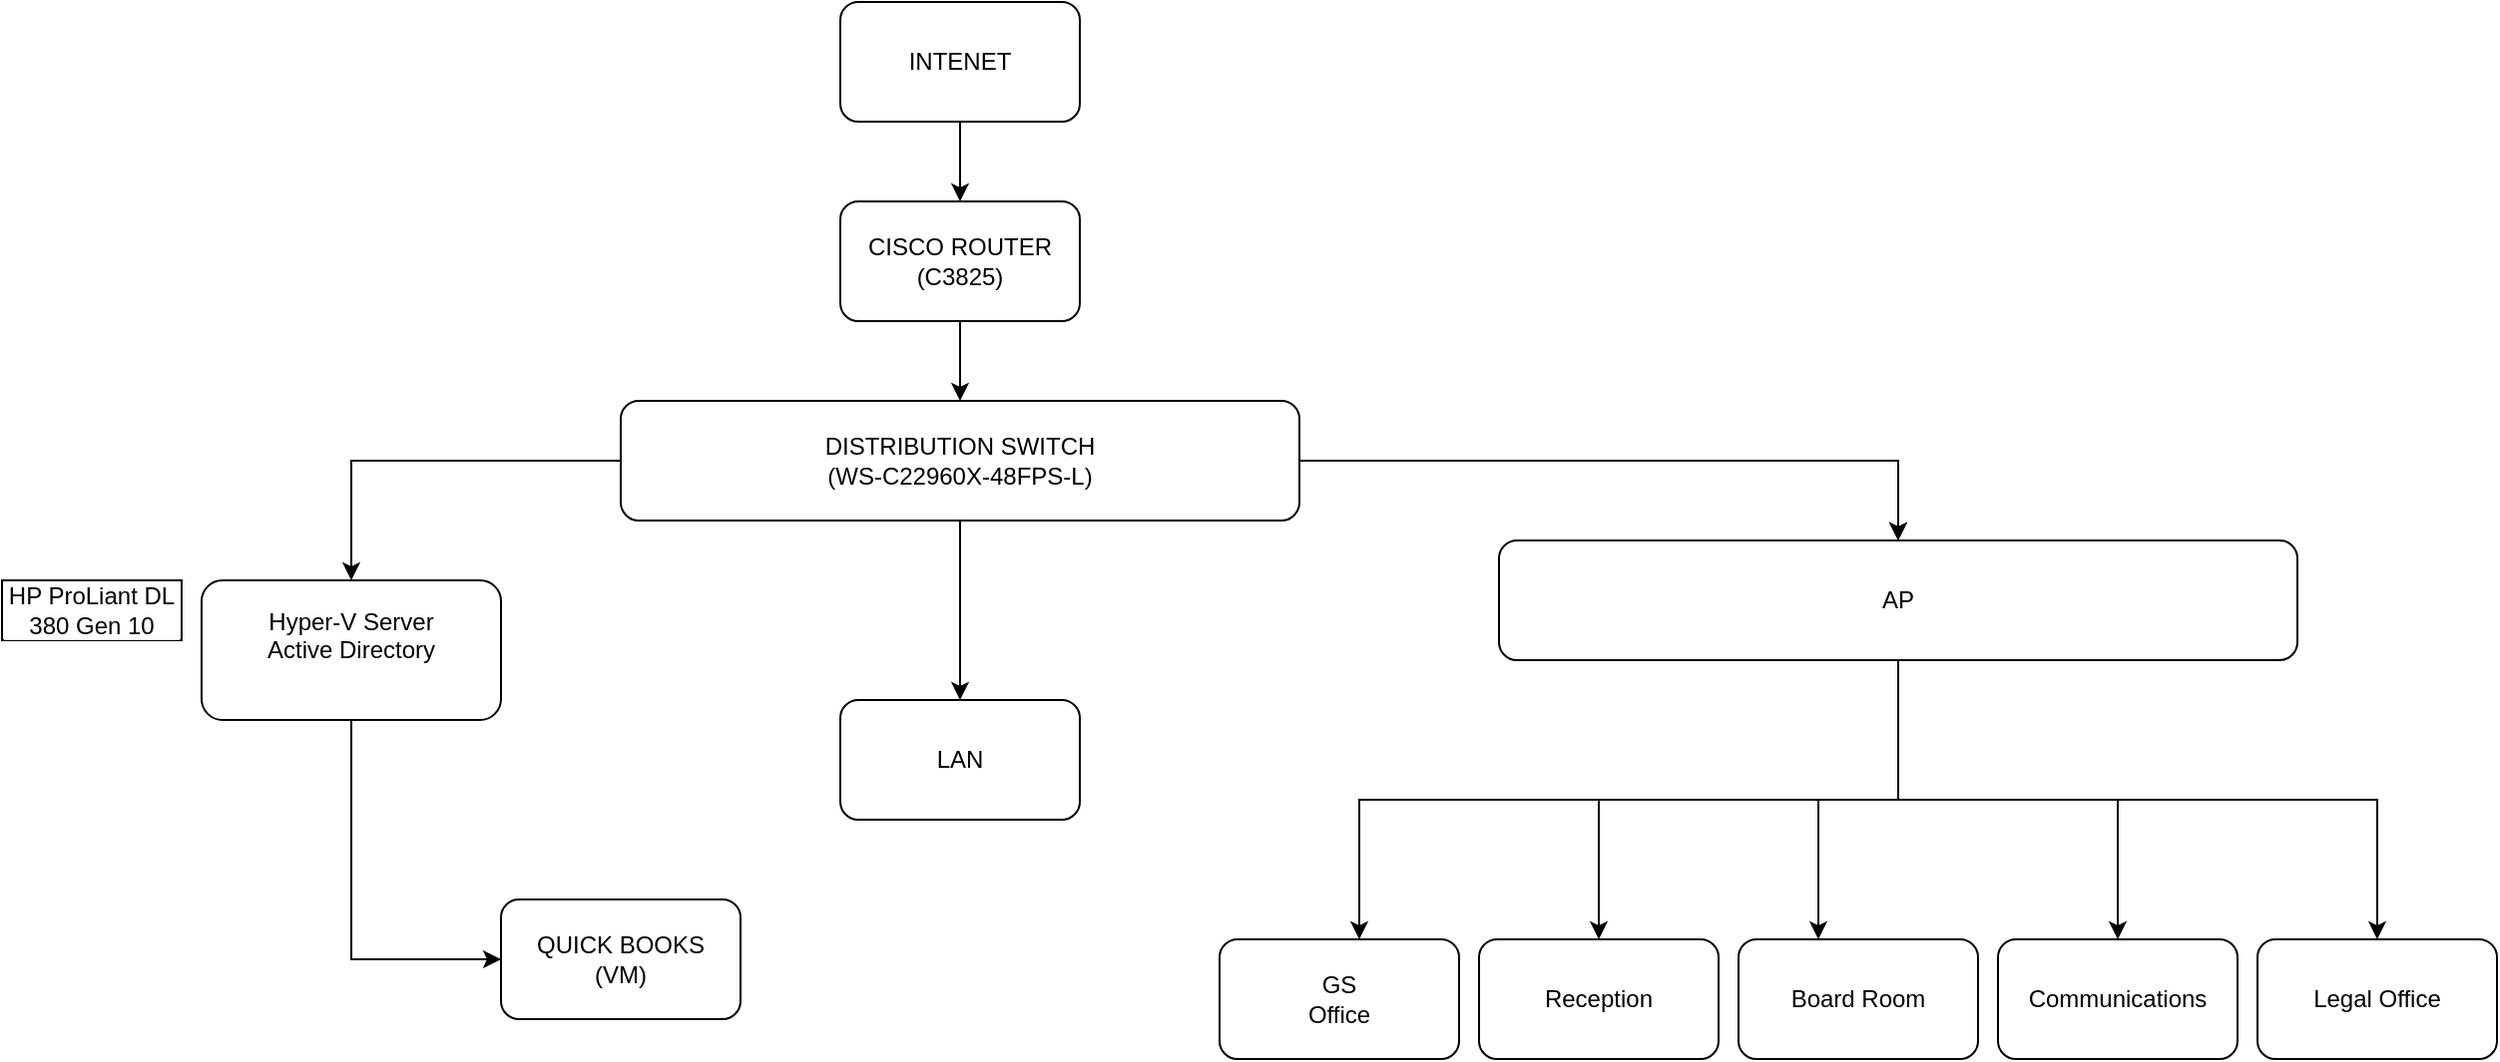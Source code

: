 <mxfile version="27.0.3">
  <diagram name="Page-1" id="FCiGR7SA0KtyH5cxzZ9L">
    <mxGraphModel dx="1636" dy="451" grid="1" gridSize="10" guides="1" tooltips="1" connect="1" arrows="1" fold="1" page="1" pageScale="1" pageWidth="850" pageHeight="1100" math="0" shadow="0">
      <root>
        <mxCell id="0" />
        <mxCell id="1" parent="0" />
        <mxCell id="k5pUPagfCENTA0EcS7Cd-3" value="" style="edgeStyle=orthogonalEdgeStyle;rounded=0;orthogonalLoop=1;jettySize=auto;html=1;shadow=0;fontColor=light-dark(#000000,#000000);labelBackgroundColor=light-dark(#FFFFFF,#FFFFFF);strokeColor=light-dark(#000000,#000000);" parent="1" source="k5pUPagfCENTA0EcS7Cd-1" target="k5pUPagfCENTA0EcS7Cd-2" edge="1">
          <mxGeometry relative="1" as="geometry" />
        </mxCell>
        <mxCell id="k5pUPagfCENTA0EcS7Cd-1" value="INTENET" style="rounded=1;whiteSpace=wrap;html=1;shadow=0;fillColor=light-dark(#FFFFFF,#FFFFFF);fontColor=light-dark(#000000,#000000);labelBackgroundColor=light-dark(#FFFFFF,#FFFFFF);strokeColor=light-dark(#000000,#000000);" parent="1" vertex="1">
          <mxGeometry x="360" y="40" width="120" height="60" as="geometry" />
        </mxCell>
        <mxCell id="k5pUPagfCENTA0EcS7Cd-5" value="" style="edgeStyle=orthogonalEdgeStyle;rounded=0;orthogonalLoop=1;jettySize=auto;html=1;shadow=0;fontColor=light-dark(#000000,#000000);labelBackgroundColor=light-dark(#FFFFFF,#FFFFFF);strokeColor=light-dark(#000000,#000000);" parent="1" source="k5pUPagfCENTA0EcS7Cd-2" target="k5pUPagfCENTA0EcS7Cd-4" edge="1">
          <mxGeometry relative="1" as="geometry" />
        </mxCell>
        <mxCell id="k5pUPagfCENTA0EcS7Cd-2" value="CISCO ROUTER&lt;div&gt;(C3825)&lt;/div&gt;" style="whiteSpace=wrap;html=1;rounded=1;shadow=0;fontColor=light-dark(#000000,#000000);labelBackgroundColor=light-dark(#FFFFFF,#FFFFFF);strokeColor=light-dark(#000000,#000000);fillColor=light-dark(#FFFFFF,#FFFFFF);" parent="1" vertex="1">
          <mxGeometry x="360" y="140" width="120" height="60" as="geometry" />
        </mxCell>
        <mxCell id="k5pUPagfCENTA0EcS7Cd-11" value="" style="edgeStyle=orthogonalEdgeStyle;rounded=0;orthogonalLoop=1;jettySize=auto;html=1;shadow=0;fontColor=light-dark(#000000,#000000);labelBackgroundColor=light-dark(#FFFFFF,#FFFFFF);strokeColor=light-dark(#000000,#000000);" parent="1" source="k5pUPagfCENTA0EcS7Cd-4" target="k5pUPagfCENTA0EcS7Cd-10" edge="1">
          <mxGeometry relative="1" as="geometry" />
        </mxCell>
        <mxCell id="k5pUPagfCENTA0EcS7Cd-13" value="" style="edgeStyle=orthogonalEdgeStyle;rounded=0;orthogonalLoop=1;jettySize=auto;html=1;shadow=0;fontColor=light-dark(#000000,#000000);labelBackgroundColor=light-dark(#FFFFFF,#FFFFFF);strokeColor=light-dark(#000000,#000000);" parent="1" source="k5pUPagfCENTA0EcS7Cd-4" target="k5pUPagfCENTA0EcS7Cd-12" edge="1">
          <mxGeometry relative="1" as="geometry" />
        </mxCell>
        <mxCell id="k5pUPagfCENTA0EcS7Cd-14" value="" style="edgeStyle=orthogonalEdgeStyle;rounded=0;orthogonalLoop=1;jettySize=auto;html=1;shadow=0;fontColor=light-dark(#000000,#000000);labelBackgroundColor=light-dark(#FFFFFF,#FFFFFF);strokeColor=light-dark(#000000,#000000);" parent="1" source="k5pUPagfCENTA0EcS7Cd-4" target="k5pUPagfCENTA0EcS7Cd-12" edge="1">
          <mxGeometry relative="1" as="geometry" />
        </mxCell>
        <mxCell id="k5pUPagfCENTA0EcS7Cd-16" value="" style="edgeStyle=orthogonalEdgeStyle;rounded=0;orthogonalLoop=1;jettySize=auto;html=1;shadow=0;fontColor=light-dark(#000000,#000000);labelBackgroundColor=light-dark(#FFFFFF,#FFFFFF);strokeColor=light-dark(#000000,#000000);" parent="1" source="k5pUPagfCENTA0EcS7Cd-4" target="k5pUPagfCENTA0EcS7Cd-15" edge="1">
          <mxGeometry relative="1" as="geometry" />
        </mxCell>
        <mxCell id="k5pUPagfCENTA0EcS7Cd-4" value="DISTRIBUTION SWITCH&lt;div&gt;(WS-C22960X-48FPS-L)&lt;/div&gt;" style="whiteSpace=wrap;html=1;rounded=1;shadow=0;fontColor=light-dark(#000000,#000000);labelBackgroundColor=light-dark(#FFFFFF,#FFFFFF);strokeColor=light-dark(#000000,#000000);fillColor=light-dark(#FFFFFF,#FFFFFF);" parent="1" vertex="1">
          <mxGeometry x="250" y="240" width="340" height="60" as="geometry" />
        </mxCell>
        <mxCell id="k5pUPagfCENTA0EcS7Cd-18" value="" style="edgeStyle=orthogonalEdgeStyle;rounded=0;orthogonalLoop=1;jettySize=auto;html=1;shadow=0;fontColor=light-dark(#000000,#000000);labelBackgroundColor=light-dark(#FFFFFF,#FFFFFF);strokeColor=light-dark(#000000,#000000);" parent="1" source="k5pUPagfCENTA0EcS7Cd-10" target="k5pUPagfCENTA0EcS7Cd-17" edge="1">
          <mxGeometry relative="1" as="geometry">
            <Array as="points">
              <mxPoint x="115" y="520" />
            </Array>
          </mxGeometry>
        </mxCell>
        <mxCell id="k5pUPagfCENTA0EcS7Cd-10" value="Hyper-V Server&lt;div&gt;Active Directory&lt;/div&gt;&lt;div&gt;&lt;br&gt;&lt;/div&gt;" style="whiteSpace=wrap;html=1;rounded=1;shadow=0;fontColor=light-dark(#000000,#000000);labelBackgroundColor=light-dark(#FFFFFF,#FFFFFF);strokeColor=light-dark(#000000,#000000);fillColor=light-dark(#FFFFFF,#FFFFFF);" parent="1" vertex="1">
          <mxGeometry x="40" y="330" width="150" height="70" as="geometry" />
        </mxCell>
        <mxCell id="k5pUPagfCENTA0EcS7Cd-22" value="" style="edgeStyle=orthogonalEdgeStyle;rounded=0;orthogonalLoop=1;jettySize=auto;html=1;shadow=0;fontColor=light-dark(#000000,#000000);labelBackgroundColor=light-dark(#FFFFFF,#FFFFFF);strokeColor=light-dark(#000000,#000000);" parent="1" source="k5pUPagfCENTA0EcS7Cd-12" target="k5pUPagfCENTA0EcS7Cd-21" edge="1">
          <mxGeometry relative="1" as="geometry">
            <Array as="points">
              <mxPoint x="890" y="440" />
              <mxPoint x="620" y="440" />
            </Array>
          </mxGeometry>
        </mxCell>
        <mxCell id="k5pUPagfCENTA0EcS7Cd-24" value="" style="edgeStyle=orthogonalEdgeStyle;rounded=0;orthogonalLoop=1;jettySize=auto;html=1;shadow=0;fontColor=light-dark(#000000,#000000);labelBackgroundColor=light-dark(#FFFFFF,#FFFFFF);strokeColor=light-dark(#000000,#000000);" parent="1" source="k5pUPagfCENTA0EcS7Cd-12" target="k5pUPagfCENTA0EcS7Cd-23" edge="1">
          <mxGeometry relative="1" as="geometry">
            <Array as="points">
              <mxPoint x="890" y="440" />
              <mxPoint x="740" y="440" />
            </Array>
          </mxGeometry>
        </mxCell>
        <mxCell id="k5pUPagfCENTA0EcS7Cd-26" value="" style="edgeStyle=orthogonalEdgeStyle;rounded=0;orthogonalLoop=1;jettySize=auto;html=1;shadow=0;fontColor=light-dark(#000000,#000000);labelBackgroundColor=light-dark(#FFFFFF,#FFFFFF);strokeColor=light-dark(#000000,#000000);" parent="1" source="k5pUPagfCENTA0EcS7Cd-12" target="k5pUPagfCENTA0EcS7Cd-25" edge="1">
          <mxGeometry relative="1" as="geometry" />
        </mxCell>
        <mxCell id="k5pUPagfCENTA0EcS7Cd-28" value="" style="edgeStyle=orthogonalEdgeStyle;rounded=0;orthogonalLoop=1;jettySize=auto;html=1;shadow=0;fontColor=light-dark(#000000,#000000);labelBackgroundColor=light-dark(#FFFFFF,#FFFFFF);strokeColor=light-dark(#000000,#000000);" parent="1" source="k5pUPagfCENTA0EcS7Cd-12" target="k5pUPagfCENTA0EcS7Cd-27" edge="1">
          <mxGeometry relative="1" as="geometry" />
        </mxCell>
        <mxCell id="k5pUPagfCENTA0EcS7Cd-30" value="" style="edgeStyle=orthogonalEdgeStyle;rounded=0;orthogonalLoop=1;jettySize=auto;html=1;shadow=0;fontColor=light-dark(#000000,#000000);labelBackgroundColor=light-dark(#FFFFFF,#FFFFFF);strokeColor=light-dark(#000000,#000000);" parent="1" source="k5pUPagfCENTA0EcS7Cd-12" target="k5pUPagfCENTA0EcS7Cd-29" edge="1">
          <mxGeometry relative="1" as="geometry">
            <Array as="points">
              <mxPoint x="890" y="440" />
              <mxPoint x="850" y="440" />
            </Array>
          </mxGeometry>
        </mxCell>
        <mxCell id="k5pUPagfCENTA0EcS7Cd-12" value="AP" style="whiteSpace=wrap;html=1;rounded=1;fillColor=light-dark(#FFFFFF,#FFFFFF);fontColor=light-dark(#000000,#000000);shadow=0;labelBackgroundColor=light-dark(#FFFFFF,#FFFFFF);strokeColor=light-dark(#000000,#000000);" parent="1" vertex="1">
          <mxGeometry x="690" y="310" width="400" height="60" as="geometry" />
        </mxCell>
        <mxCell id="k5pUPagfCENTA0EcS7Cd-15" value="LAN" style="whiteSpace=wrap;html=1;rounded=1;shadow=0;fontColor=light-dark(#000000,#000000);labelBackgroundColor=light-dark(#FFFFFF,#FFFFFF);strokeColor=light-dark(#000000,#000000);fillColor=light-dark(#FFFFFF,#FFFFFF);" parent="1" vertex="1">
          <mxGeometry x="360" y="390" width="120" height="60" as="geometry" />
        </mxCell>
        <mxCell id="k5pUPagfCENTA0EcS7Cd-17" value="QUICK BOOKS&lt;div&gt;(VM)&lt;/div&gt;" style="whiteSpace=wrap;html=1;rounded=1;shadow=0;fontColor=light-dark(#000000,#000000);labelBackgroundColor=light-dark(#FFFFFF,#FFFFFF);strokeColor=light-dark(#000000,#000000);fillColor=light-dark(#FFFFFF,#FFFFFF);" parent="1" vertex="1">
          <mxGeometry x="190" y="490" width="120" height="60" as="geometry" />
        </mxCell>
        <mxCell id="k5pUPagfCENTA0EcS7Cd-20" value="HP ProLiant DL 380 Gen 10" style="text;html=1;align=center;verticalAlign=middle;whiteSpace=wrap;rounded=0;shadow=0;fontColor=light-dark(#000000,#000000);labelBackgroundColor=light-dark(#FFFFFF,#FFFFFF);strokeColor=light-dark(#000000,#000000);fillColor=light-dark(#FFFFFF,#FFFFFF);" parent="1" vertex="1">
          <mxGeometry x="-60" y="330" width="90" height="30" as="geometry" />
        </mxCell>
        <mxCell id="k5pUPagfCENTA0EcS7Cd-21" value="GS&lt;div&gt;Office&lt;/div&gt;" style="whiteSpace=wrap;html=1;rounded=1;shadow=0;fontColor=light-dark(#000000,#000000);labelBackgroundColor=light-dark(#FFFFFF,#FFFFFF);strokeColor=light-dark(#000000,#000000);fillColor=light-dark(#FFFFFF,#FFFFFF);" parent="1" vertex="1">
          <mxGeometry x="550" y="510" width="120" height="60" as="geometry" />
        </mxCell>
        <mxCell id="k5pUPagfCENTA0EcS7Cd-23" value="Reception" style="whiteSpace=wrap;html=1;rounded=1;shadow=0;fontColor=light-dark(#000000,#000000);labelBackgroundColor=light-dark(#FFFFFF,#FFFFFF);strokeColor=light-dark(#000000,#000000);fillColor=light-dark(#FFFFFF,#FFFFFF);" parent="1" vertex="1">
          <mxGeometry x="680" y="510" width="120" height="60" as="geometry" />
        </mxCell>
        <mxCell id="k5pUPagfCENTA0EcS7Cd-25" value="Communications" style="whiteSpace=wrap;html=1;rounded=1;shadow=0;fontColor=light-dark(#000000,#000000);labelBackgroundColor=light-dark(#FFFFFF,#FFFFFF);strokeColor=light-dark(#000000,#000000);fillColor=light-dark(#FFFFFF,#FFFFFF);" parent="1" vertex="1">
          <mxGeometry x="940" y="510" width="120" height="60" as="geometry" />
        </mxCell>
        <mxCell id="k5pUPagfCENTA0EcS7Cd-27" value="Legal Office" style="whiteSpace=wrap;html=1;rounded=1;shadow=0;fontColor=light-dark(#000000,#000000);labelBackgroundColor=light-dark(#FFFFFF,#FFFFFF);strokeColor=light-dark(#000000,#000000);fillColor=light-dark(#FFFFFF,#FFFFFF);" parent="1" vertex="1">
          <mxGeometry x="1070" y="510" width="120" height="60" as="geometry" />
        </mxCell>
        <mxCell id="k5pUPagfCENTA0EcS7Cd-29" value="Board Room" style="whiteSpace=wrap;html=1;rounded=1;shadow=0;fontColor=light-dark(#000000,#000000);labelBackgroundColor=light-dark(#FFFFFF,#FFFFFF);strokeColor=light-dark(#000000,#000000);fillColor=light-dark(#FFFFFF,#FFFFFF);" parent="1" vertex="1">
          <mxGeometry x="810" y="510" width="120" height="60" as="geometry" />
        </mxCell>
      </root>
    </mxGraphModel>
  </diagram>
</mxfile>
